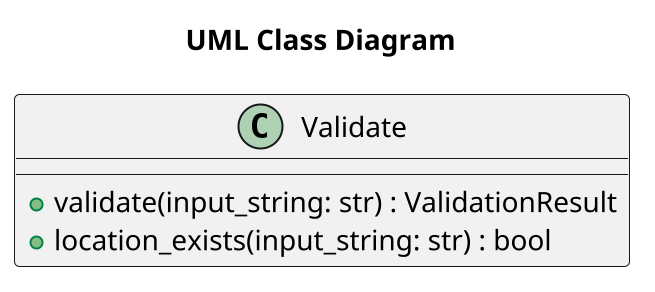 @startuml
scale 2
title "UML Class Diagram"
class Validate {
    +validate(input_string: str) : ValidationResult
    +location_exists(input_string: str) : bool
}
@enduml
